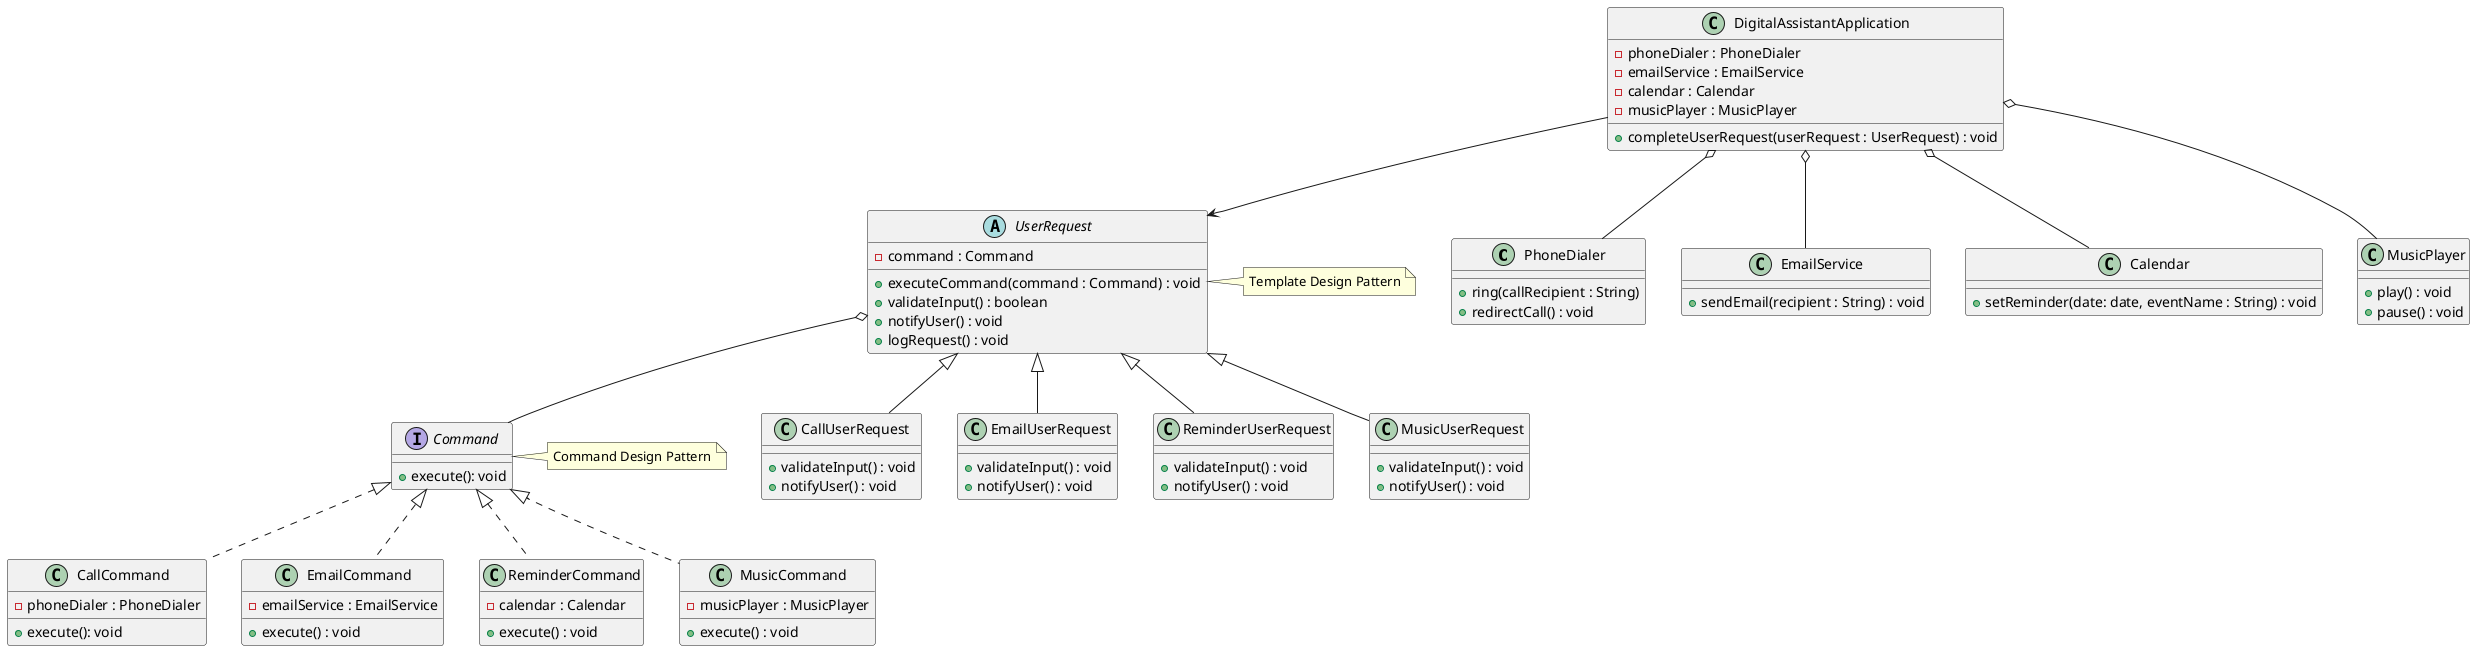 @startuml DigitalAssistantApp

!define LightCoral

class PhoneDialer {
    + ring(callRecipient : String)
    + redirectCall() : void
}

class EmailService {
    + sendEmail(recipient : String) : void
}

class Calendar {
    + setReminder(date: date, eventName : String) : void
}

class MusicPlayer {
    + play() : void
    + pause() : void
}

class DigitalAssistantApplication {
    - phoneDialer : PhoneDialer
    - emailService : EmailService
    - calendar : Calendar
    - musicPlayer : MusicPlayer
    + completeUserRequest(userRequest : UserRequest) : void
}

abstract class UserRequest {
    - command : Command
    + executeCommand(command : Command) : void 
    + validateInput() : boolean
    + notifyUser() : void
    + logRequest() : void
}

note right : Template Design Pattern

class CallUserRequest extends UserRequest {
    + validateInput() : void
    + notifyUser() : void
}

class EmailUserRequest extends UserRequest {
    + validateInput() : void
    + notifyUser() : void
}

class ReminderUserRequest extends UserRequest {
    + validateInput() : void
    + notifyUser() : void
}

class MusicUserRequest extends UserRequest {
    + validateInput() : void
    + notifyUser() : void
}

interface Command {
    + execute(): void
}

note right : Command Design Pattern

class CallCommand implements Command {
    - phoneDialer : PhoneDialer
    + execute(): void
}

class EmailCommand implements Command {
    - emailService : EmailService
    + execute() : void
}

class ReminderCommand implements Command {
    - calendar : Calendar
    + execute() : void
}

class MusicCommand implements Command {
    - musicPlayer : MusicPlayer
    + execute() : void
}

DigitalAssistantApplication o-- PhoneDialer
DigitalAssistantApplication o-- EmailService
DigitalAssistantApplication o-- MusicPlayer
DigitalAssistantApplication o-- Calendar
DigitalAssistantApplication --> UserRequest
UserRequest o-- Command
@enduml